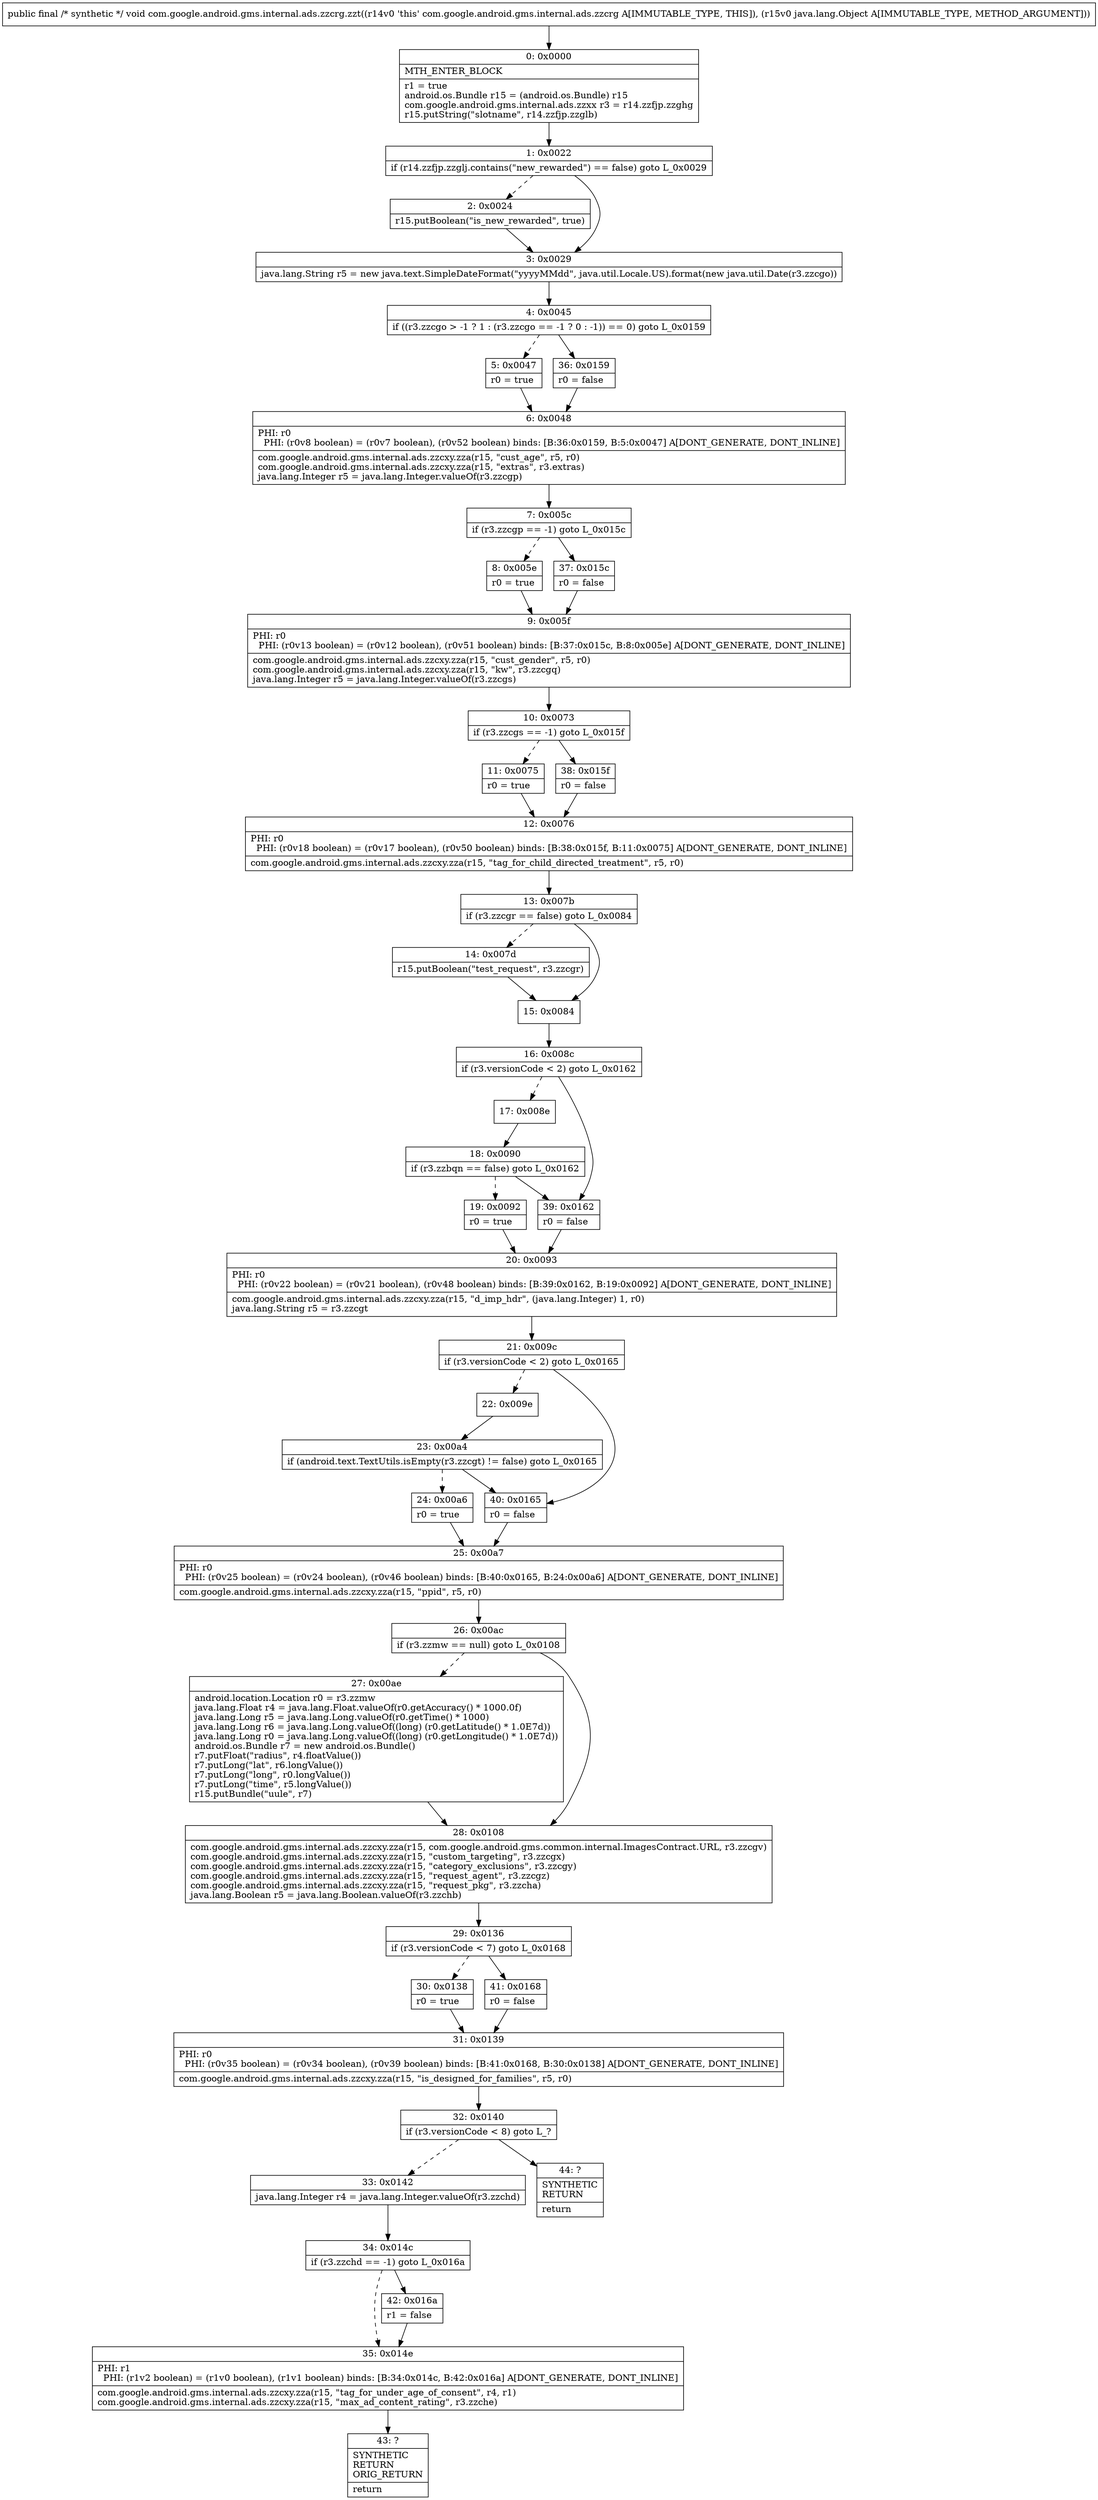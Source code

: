 digraph "CFG forcom.google.android.gms.internal.ads.zzcrg.zzt(Ljava\/lang\/Object;)V" {
Node_0 [shape=record,label="{0\:\ 0x0000|MTH_ENTER_BLOCK\l|r1 = true\landroid.os.Bundle r15 = (android.os.Bundle) r15\lcom.google.android.gms.internal.ads.zzxx r3 = r14.zzfjp.zzghg\lr15.putString(\"slotname\", r14.zzfjp.zzglb)\l}"];
Node_1 [shape=record,label="{1\:\ 0x0022|if (r14.zzfjp.zzglj.contains(\"new_rewarded\") == false) goto L_0x0029\l}"];
Node_2 [shape=record,label="{2\:\ 0x0024|r15.putBoolean(\"is_new_rewarded\", true)\l}"];
Node_3 [shape=record,label="{3\:\ 0x0029|java.lang.String r5 = new java.text.SimpleDateFormat(\"yyyyMMdd\", java.util.Locale.US).format(new java.util.Date(r3.zzcgo))\l}"];
Node_4 [shape=record,label="{4\:\ 0x0045|if ((r3.zzcgo \> \-1 ? 1 : (r3.zzcgo == \-1 ? 0 : \-1)) == 0) goto L_0x0159\l}"];
Node_5 [shape=record,label="{5\:\ 0x0047|r0 = true\l}"];
Node_6 [shape=record,label="{6\:\ 0x0048|PHI: r0 \l  PHI: (r0v8 boolean) = (r0v7 boolean), (r0v52 boolean) binds: [B:36:0x0159, B:5:0x0047] A[DONT_GENERATE, DONT_INLINE]\l|com.google.android.gms.internal.ads.zzcxy.zza(r15, \"cust_age\", r5, r0)\lcom.google.android.gms.internal.ads.zzcxy.zza(r15, \"extras\", r3.extras)\ljava.lang.Integer r5 = java.lang.Integer.valueOf(r3.zzcgp)\l}"];
Node_7 [shape=record,label="{7\:\ 0x005c|if (r3.zzcgp == \-1) goto L_0x015c\l}"];
Node_8 [shape=record,label="{8\:\ 0x005e|r0 = true\l}"];
Node_9 [shape=record,label="{9\:\ 0x005f|PHI: r0 \l  PHI: (r0v13 boolean) = (r0v12 boolean), (r0v51 boolean) binds: [B:37:0x015c, B:8:0x005e] A[DONT_GENERATE, DONT_INLINE]\l|com.google.android.gms.internal.ads.zzcxy.zza(r15, \"cust_gender\", r5, r0)\lcom.google.android.gms.internal.ads.zzcxy.zza(r15, \"kw\", r3.zzcgq)\ljava.lang.Integer r5 = java.lang.Integer.valueOf(r3.zzcgs)\l}"];
Node_10 [shape=record,label="{10\:\ 0x0073|if (r3.zzcgs == \-1) goto L_0x015f\l}"];
Node_11 [shape=record,label="{11\:\ 0x0075|r0 = true\l}"];
Node_12 [shape=record,label="{12\:\ 0x0076|PHI: r0 \l  PHI: (r0v18 boolean) = (r0v17 boolean), (r0v50 boolean) binds: [B:38:0x015f, B:11:0x0075] A[DONT_GENERATE, DONT_INLINE]\l|com.google.android.gms.internal.ads.zzcxy.zza(r15, \"tag_for_child_directed_treatment\", r5, r0)\l}"];
Node_13 [shape=record,label="{13\:\ 0x007b|if (r3.zzcgr == false) goto L_0x0084\l}"];
Node_14 [shape=record,label="{14\:\ 0x007d|r15.putBoolean(\"test_request\", r3.zzcgr)\l}"];
Node_15 [shape=record,label="{15\:\ 0x0084}"];
Node_16 [shape=record,label="{16\:\ 0x008c|if (r3.versionCode \< 2) goto L_0x0162\l}"];
Node_17 [shape=record,label="{17\:\ 0x008e}"];
Node_18 [shape=record,label="{18\:\ 0x0090|if (r3.zzbqn == false) goto L_0x0162\l}"];
Node_19 [shape=record,label="{19\:\ 0x0092|r0 = true\l}"];
Node_20 [shape=record,label="{20\:\ 0x0093|PHI: r0 \l  PHI: (r0v22 boolean) = (r0v21 boolean), (r0v48 boolean) binds: [B:39:0x0162, B:19:0x0092] A[DONT_GENERATE, DONT_INLINE]\l|com.google.android.gms.internal.ads.zzcxy.zza(r15, \"d_imp_hdr\", (java.lang.Integer) 1, r0)\ljava.lang.String r5 = r3.zzcgt\l}"];
Node_21 [shape=record,label="{21\:\ 0x009c|if (r3.versionCode \< 2) goto L_0x0165\l}"];
Node_22 [shape=record,label="{22\:\ 0x009e}"];
Node_23 [shape=record,label="{23\:\ 0x00a4|if (android.text.TextUtils.isEmpty(r3.zzcgt) != false) goto L_0x0165\l}"];
Node_24 [shape=record,label="{24\:\ 0x00a6|r0 = true\l}"];
Node_25 [shape=record,label="{25\:\ 0x00a7|PHI: r0 \l  PHI: (r0v25 boolean) = (r0v24 boolean), (r0v46 boolean) binds: [B:40:0x0165, B:24:0x00a6] A[DONT_GENERATE, DONT_INLINE]\l|com.google.android.gms.internal.ads.zzcxy.zza(r15, \"ppid\", r5, r0)\l}"];
Node_26 [shape=record,label="{26\:\ 0x00ac|if (r3.zzmw == null) goto L_0x0108\l}"];
Node_27 [shape=record,label="{27\:\ 0x00ae|android.location.Location r0 = r3.zzmw\ljava.lang.Float r4 = java.lang.Float.valueOf(r0.getAccuracy() * 1000.0f)\ljava.lang.Long r5 = java.lang.Long.valueOf(r0.getTime() * 1000)\ljava.lang.Long r6 = java.lang.Long.valueOf((long) (r0.getLatitude() * 1.0E7d))\ljava.lang.Long r0 = java.lang.Long.valueOf((long) (r0.getLongitude() * 1.0E7d))\landroid.os.Bundle r7 = new android.os.Bundle()\lr7.putFloat(\"radius\", r4.floatValue())\lr7.putLong(\"lat\", r6.longValue())\lr7.putLong(\"long\", r0.longValue())\lr7.putLong(\"time\", r5.longValue())\lr15.putBundle(\"uule\", r7)\l}"];
Node_28 [shape=record,label="{28\:\ 0x0108|com.google.android.gms.internal.ads.zzcxy.zza(r15, com.google.android.gms.common.internal.ImagesContract.URL, r3.zzcgv)\lcom.google.android.gms.internal.ads.zzcxy.zza(r15, \"custom_targeting\", r3.zzcgx)\lcom.google.android.gms.internal.ads.zzcxy.zza(r15, \"category_exclusions\", r3.zzcgy)\lcom.google.android.gms.internal.ads.zzcxy.zza(r15, \"request_agent\", r3.zzcgz)\lcom.google.android.gms.internal.ads.zzcxy.zza(r15, \"request_pkg\", r3.zzcha)\ljava.lang.Boolean r5 = java.lang.Boolean.valueOf(r3.zzchb)\l}"];
Node_29 [shape=record,label="{29\:\ 0x0136|if (r3.versionCode \< 7) goto L_0x0168\l}"];
Node_30 [shape=record,label="{30\:\ 0x0138|r0 = true\l}"];
Node_31 [shape=record,label="{31\:\ 0x0139|PHI: r0 \l  PHI: (r0v35 boolean) = (r0v34 boolean), (r0v39 boolean) binds: [B:41:0x0168, B:30:0x0138] A[DONT_GENERATE, DONT_INLINE]\l|com.google.android.gms.internal.ads.zzcxy.zza(r15, \"is_designed_for_families\", r5, r0)\l}"];
Node_32 [shape=record,label="{32\:\ 0x0140|if (r3.versionCode \< 8) goto L_?\l}"];
Node_33 [shape=record,label="{33\:\ 0x0142|java.lang.Integer r4 = java.lang.Integer.valueOf(r3.zzchd)\l}"];
Node_34 [shape=record,label="{34\:\ 0x014c|if (r3.zzchd == \-1) goto L_0x016a\l}"];
Node_35 [shape=record,label="{35\:\ 0x014e|PHI: r1 \l  PHI: (r1v2 boolean) = (r1v0 boolean), (r1v1 boolean) binds: [B:34:0x014c, B:42:0x016a] A[DONT_GENERATE, DONT_INLINE]\l|com.google.android.gms.internal.ads.zzcxy.zza(r15, \"tag_for_under_age_of_consent\", r4, r1)\lcom.google.android.gms.internal.ads.zzcxy.zza(r15, \"max_ad_content_rating\", r3.zzche)\l}"];
Node_36 [shape=record,label="{36\:\ 0x0159|r0 = false\l}"];
Node_37 [shape=record,label="{37\:\ 0x015c|r0 = false\l}"];
Node_38 [shape=record,label="{38\:\ 0x015f|r0 = false\l}"];
Node_39 [shape=record,label="{39\:\ 0x0162|r0 = false\l}"];
Node_40 [shape=record,label="{40\:\ 0x0165|r0 = false\l}"];
Node_41 [shape=record,label="{41\:\ 0x0168|r0 = false\l}"];
Node_42 [shape=record,label="{42\:\ 0x016a|r1 = false\l}"];
Node_43 [shape=record,label="{43\:\ ?|SYNTHETIC\lRETURN\lORIG_RETURN\l|return\l}"];
Node_44 [shape=record,label="{44\:\ ?|SYNTHETIC\lRETURN\l|return\l}"];
MethodNode[shape=record,label="{public final \/* synthetic *\/ void com.google.android.gms.internal.ads.zzcrg.zzt((r14v0 'this' com.google.android.gms.internal.ads.zzcrg A[IMMUTABLE_TYPE, THIS]), (r15v0 java.lang.Object A[IMMUTABLE_TYPE, METHOD_ARGUMENT])) }"];
MethodNode -> Node_0;
Node_0 -> Node_1;
Node_1 -> Node_2[style=dashed];
Node_1 -> Node_3;
Node_2 -> Node_3;
Node_3 -> Node_4;
Node_4 -> Node_5[style=dashed];
Node_4 -> Node_36;
Node_5 -> Node_6;
Node_6 -> Node_7;
Node_7 -> Node_8[style=dashed];
Node_7 -> Node_37;
Node_8 -> Node_9;
Node_9 -> Node_10;
Node_10 -> Node_11[style=dashed];
Node_10 -> Node_38;
Node_11 -> Node_12;
Node_12 -> Node_13;
Node_13 -> Node_14[style=dashed];
Node_13 -> Node_15;
Node_14 -> Node_15;
Node_15 -> Node_16;
Node_16 -> Node_17[style=dashed];
Node_16 -> Node_39;
Node_17 -> Node_18;
Node_18 -> Node_19[style=dashed];
Node_18 -> Node_39;
Node_19 -> Node_20;
Node_20 -> Node_21;
Node_21 -> Node_22[style=dashed];
Node_21 -> Node_40;
Node_22 -> Node_23;
Node_23 -> Node_24[style=dashed];
Node_23 -> Node_40;
Node_24 -> Node_25;
Node_25 -> Node_26;
Node_26 -> Node_27[style=dashed];
Node_26 -> Node_28;
Node_27 -> Node_28;
Node_28 -> Node_29;
Node_29 -> Node_30[style=dashed];
Node_29 -> Node_41;
Node_30 -> Node_31;
Node_31 -> Node_32;
Node_32 -> Node_33[style=dashed];
Node_32 -> Node_44;
Node_33 -> Node_34;
Node_34 -> Node_35[style=dashed];
Node_34 -> Node_42;
Node_35 -> Node_43;
Node_36 -> Node_6;
Node_37 -> Node_9;
Node_38 -> Node_12;
Node_39 -> Node_20;
Node_40 -> Node_25;
Node_41 -> Node_31;
Node_42 -> Node_35;
}

